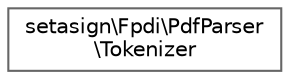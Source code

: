 digraph "Graphical Class Hierarchy"
{
 // LATEX_PDF_SIZE
  bgcolor="transparent";
  edge [fontname=Helvetica,fontsize=10,labelfontname=Helvetica,labelfontsize=10];
  node [fontname=Helvetica,fontsize=10,shape=box,height=0.2,width=0.4];
  rankdir="LR";
  Node0 [id="Node000000",label="setasign\\Fpdi\\PdfParser\l\\Tokenizer",height=0.2,width=0.4,color="grey40", fillcolor="white", style="filled",URL="$classsetasign_1_1Fpdi_1_1PdfParser_1_1Tokenizer.html",tooltip=" "];
}
